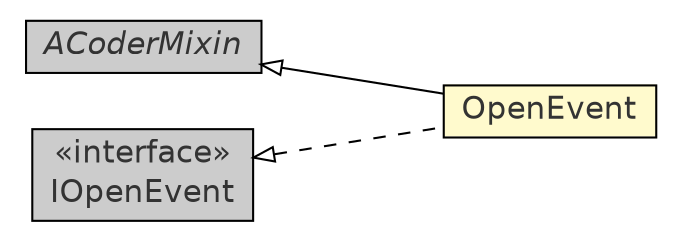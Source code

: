 #!/usr/local/bin/dot
#
# Class diagram 
# Generated by UmlGraph version 4.8 (http://www.spinellis.gr/sw/umlgraph)
#

digraph G {
	edge [fontname="Helvetica",fontsize=10,labelfontname="Helvetica",labelfontsize=10];
	node [fontname="Helvetica",fontsize=10,shape=plaintext];
	rankdir=LR;
	ranksep=1;
	// com.xuggle.mediatool.event.ACoderMixin
	c18811 [label=<<table border="0" cellborder="1" cellspacing="0" cellpadding="2" port="p" bgcolor="grey80" href="./ACoderMixin.html">
		<tr><td><table border="0" cellspacing="0" cellpadding="1">
			<tr><td><font face="Helvetica-Oblique"> ACoderMixin </font></td></tr>
		</table></td></tr>
		</table>>, fontname="Helvetica", fontcolor="grey20", fontsize=15.0];
	// com.xuggle.mediatool.event.OpenEvent
	c18812 [label=<<table border="0" cellborder="1" cellspacing="0" cellpadding="2" port="p" bgcolor="lemonChiffon" href="./OpenEvent.html">
		<tr><td><table border="0" cellspacing="0" cellpadding="1">
			<tr><td> OpenEvent </td></tr>
		</table></td></tr>
		</table>>, fontname="Helvetica", fontcolor="grey20", fontsize=15.0];
	// com.xuggle.mediatool.event.IOpenEvent
	c18829 [label=<<table border="0" cellborder="1" cellspacing="0" cellpadding="2" port="p" bgcolor="grey80" href="./IOpenEvent.html">
		<tr><td><table border="0" cellspacing="0" cellpadding="1">
			<tr><td> &laquo;interface&raquo; </td></tr>
			<tr><td> IOpenEvent </td></tr>
		</table></td></tr>
		</table>>, fontname="Helvetica", fontcolor="grey20", fontsize=15.0];
	//com.xuggle.mediatool.event.OpenEvent extends com.xuggle.mediatool.event.ACoderMixin
	c18811:p -> c18812:p [dir=back,arrowtail=empty];
	//com.xuggle.mediatool.event.OpenEvent implements com.xuggle.mediatool.event.IOpenEvent
	c18829:p -> c18812:p [dir=back,arrowtail=empty,style=dashed];
}

